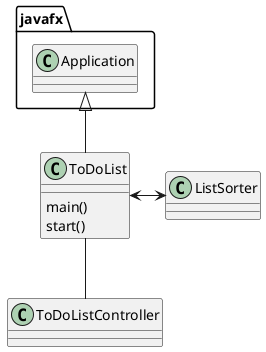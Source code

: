@startuml
'https://plantuml.com/class-diagram

class ToDoList{
    main()
    start()
}

class ToDoListController{

}

class ListSorter {

}

javafx.Application <|-- ToDoList

ToDoList <-> ListSorter
ToDoList -- ToDoListController

@enduml